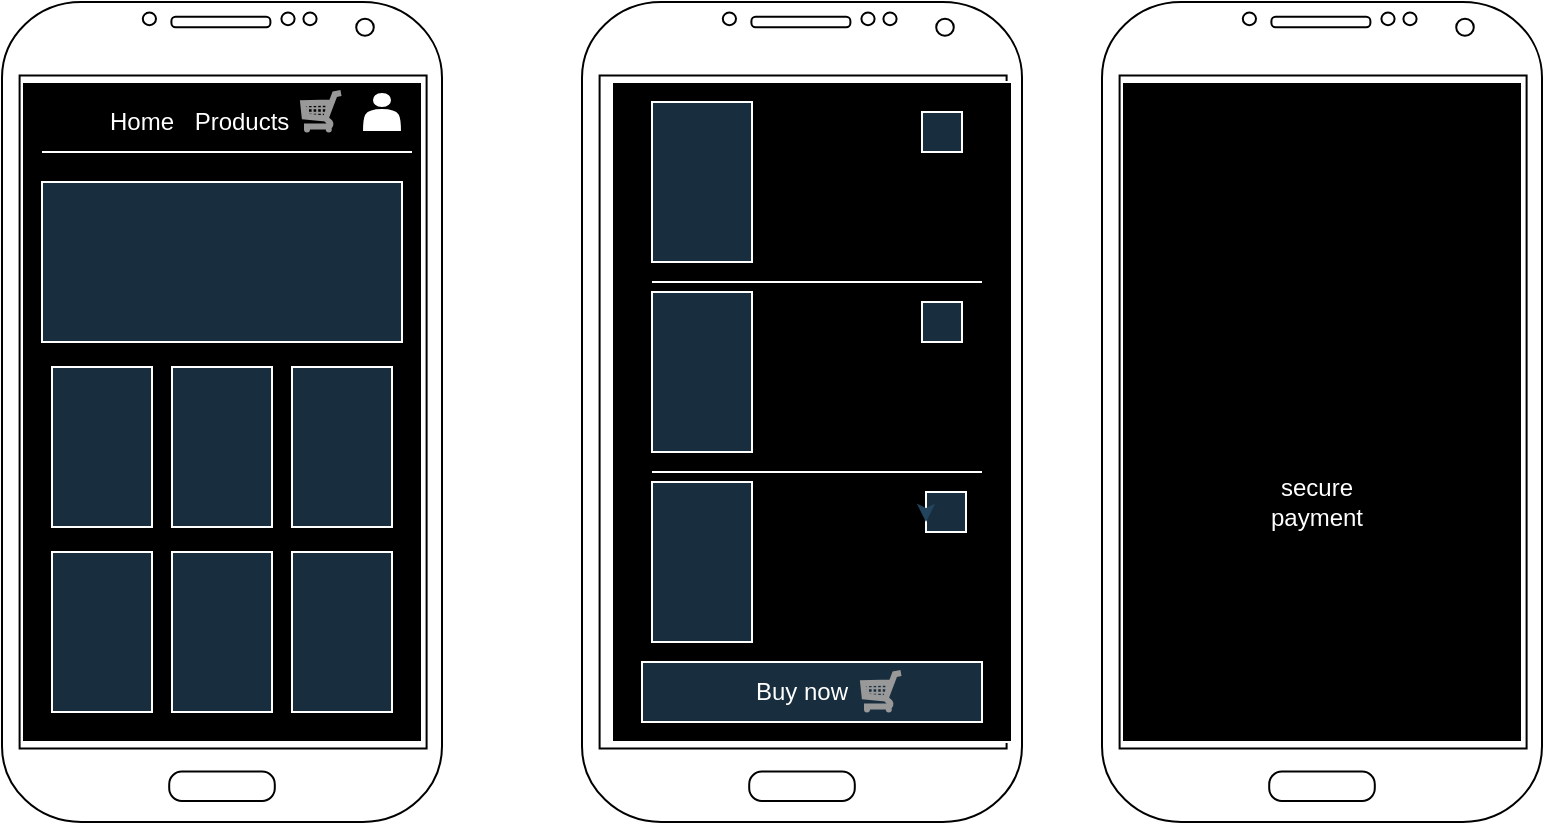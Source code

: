 <mxfile version="24.7.14">
  <diagram name="Página-1" id="kEqLO4y_64c-H2jExwrl">
    <mxGraphModel dx="1050" dy="557" grid="1" gridSize="10" guides="1" tooltips="1" connect="1" arrows="1" fold="1" page="1" pageScale="1" pageWidth="827" pageHeight="1169" math="0" shadow="0">
      <root>
        <mxCell id="0" />
        <mxCell id="1" parent="0" />
        <mxCell id="CfojE60jjAwfTsxuG0kk-13" value="" style="whiteSpace=wrap;html=1;strokeColor=#FFFFFF;fontColor=#FFFFFF;fillColor=#000000;rotation=90;" vertex="1" parent="1">
          <mxGeometry x="-25" y="115" width="330" height="200" as="geometry" />
        </mxCell>
        <mxCell id="CfojE60jjAwfTsxuG0kk-12" value="" style="verticalLabelPosition=bottom;verticalAlign=top;html=1;shadow=0;dashed=0;strokeWidth=1;shape=mxgraph.android.phone2;" vertex="1" parent="1">
          <mxGeometry x="30" y="10" width="220" height="410" as="geometry" />
        </mxCell>
        <mxCell id="CfojE60jjAwfTsxuG0kk-16" value="" style="shape=image;html=1;verticalAlign=top;verticalLabelPosition=bottom;labelBackgroundColor=#ffffff;imageAspect=0;aspect=fixed;image=https://cdn1.iconfinder.com/data/icons/iconoir-vol-3/24/menu-128.png;strokeColor=#FFFFFF;fontColor=#FFFFFF;fillColor=#182E3E;" vertex="1" parent="1">
          <mxGeometry x="50" y="60" width="20" height="20" as="geometry" />
        </mxCell>
        <mxCell id="CfojE60jjAwfTsxuG0kk-17" value="Home" style="text;strokeColor=none;align=center;fillColor=none;html=1;verticalAlign=middle;whiteSpace=wrap;rounded=0;fontColor=#FFFFFF;" vertex="1" parent="1">
          <mxGeometry x="70" y="55" width="60" height="30" as="geometry" />
        </mxCell>
        <mxCell id="CfojE60jjAwfTsxuG0kk-18" value="Products" style="text;strokeColor=none;align=center;fillColor=none;html=1;verticalAlign=middle;whiteSpace=wrap;rounded=0;fontColor=#FFFFFF;" vertex="1" parent="1">
          <mxGeometry x="120" y="55" width="60" height="30" as="geometry" />
        </mxCell>
        <mxCell id="CfojE60jjAwfTsxuG0kk-28" value="" style="endArrow=none;html=1;rounded=0;strokeColor=#FFFFFF;fontFamily=Helvetica;fontSize=12;fontColor=#FFFFFF;labelBackgroundColor=#ffffff;jumpSize=110;" edge="1" parent="1">
          <mxGeometry relative="1" as="geometry">
            <mxPoint x="50" y="85" as="sourcePoint" />
            <mxPoint x="235" y="85" as="targetPoint" />
          </mxGeometry>
        </mxCell>
        <mxCell id="CfojE60jjAwfTsxuG0kk-36" value="" style="rounded=0;whiteSpace=wrap;html=1;strokeColor=#FFFFFF;align=center;verticalAlign=top;fontFamily=Helvetica;fontSize=12;fontColor=#FFFFFF;labelBackgroundColor=#ffffff;fillColor=#182E3E;rotation=90;" vertex="1" parent="1">
          <mxGeometry x="40" y="207.5" width="80" height="50" as="geometry" />
        </mxCell>
        <mxCell id="CfojE60jjAwfTsxuG0kk-42" value="" style="rounded=0;whiteSpace=wrap;html=1;strokeColor=#FFFFFF;align=center;verticalAlign=top;fontFamily=Helvetica;fontSize=12;fontColor=#FFFFFF;labelBackgroundColor=#ffffff;fillColor=#182E3E;rotation=90;" vertex="1" parent="1">
          <mxGeometry x="100" y="207.5" width="80" height="50" as="geometry" />
        </mxCell>
        <mxCell id="CfojE60jjAwfTsxuG0kk-45" value="" style="rounded=0;whiteSpace=wrap;html=1;strokeColor=#FFFFFF;align=center;verticalAlign=top;fontFamily=Helvetica;fontSize=12;fontColor=#FFFFFF;labelBackgroundColor=#ffffff;fillColor=#182E3E;rotation=90;" vertex="1" parent="1">
          <mxGeometry x="40" y="300" width="80" height="50" as="geometry" />
        </mxCell>
        <mxCell id="CfojE60jjAwfTsxuG0kk-48" value="" style="rounded=0;whiteSpace=wrap;html=1;strokeColor=#FFFFFF;align=center;verticalAlign=top;fontFamily=Helvetica;fontSize=12;fontColor=#FFFFFF;labelBackgroundColor=#ffffff;fillColor=#182E3E;rotation=90;" vertex="1" parent="1">
          <mxGeometry x="100" y="300" width="80" height="50" as="geometry" />
        </mxCell>
        <mxCell id="CfojE60jjAwfTsxuG0kk-50" value="" style="rounded=0;whiteSpace=wrap;html=1;strokeColor=#FFFFFF;align=center;verticalAlign=top;fontFamily=Helvetica;fontSize=12;fontColor=#FFFFFF;labelBackgroundColor=#ffffff;fillColor=#182E3E;" vertex="1" parent="1">
          <mxGeometry x="50" y="100" width="180" height="80" as="geometry" />
        </mxCell>
        <mxCell id="CfojE60jjAwfTsxuG0kk-51" value="" style="verticalLabelPosition=bottom;shadow=0;dashed=0;align=center;html=1;verticalAlign=top;strokeWidth=1;shape=mxgraph.mockup.misc.shoppingCart;strokeColor=#999999;fontFamily=Helvetica;fontSize=12;fontColor=#FFFFFF;labelBackgroundColor=#ffffff;fillColor=#182E3E;" vertex="1" parent="1">
          <mxGeometry x="180" y="55" width="20" height="20" as="geometry" />
        </mxCell>
        <mxCell id="CfojE60jjAwfTsxuG0kk-52" value="" style="shape=actor;whiteSpace=wrap;html=1;align=center;verticalAlign=top;fontFamily=Helvetica;fontSize=12;labelBackgroundColor=#ffffff;" vertex="1" parent="1">
          <mxGeometry x="210" y="55" width="20" height="20" as="geometry" />
        </mxCell>
        <mxCell id="CfojE60jjAwfTsxuG0kk-53" value="" style="rounded=0;whiteSpace=wrap;html=1;strokeColor=#FFFFFF;align=center;verticalAlign=top;fontFamily=Helvetica;fontSize=12;fontColor=#FFFFFF;labelBackgroundColor=#ffffff;fillColor=#182E3E;rotation=90;" vertex="1" parent="1">
          <mxGeometry x="160" y="300" width="80" height="50" as="geometry" />
        </mxCell>
        <mxCell id="CfojE60jjAwfTsxuG0kk-54" value="" style="rounded=0;whiteSpace=wrap;html=1;strokeColor=#FFFFFF;align=center;verticalAlign=top;fontFamily=Helvetica;fontSize=12;fontColor=#FFFFFF;labelBackgroundColor=#ffffff;fillColor=#182E3E;rotation=90;" vertex="1" parent="1">
          <mxGeometry x="160" y="207.5" width="80" height="50" as="geometry" />
        </mxCell>
        <mxCell id="CfojE60jjAwfTsxuG0kk-55" value="" style="verticalLabelPosition=bottom;verticalAlign=top;html=1;shadow=0;dashed=0;strokeWidth=1;shape=mxgraph.android.phone2;" vertex="1" parent="1">
          <mxGeometry x="320" y="10" width="220" height="410" as="geometry" />
        </mxCell>
        <mxCell id="CfojE60jjAwfTsxuG0kk-57" value="" style="whiteSpace=wrap;html=1;strokeColor=#FFFFFF;fontColor=#FFFFFF;fillColor=#000000;rotation=90;" vertex="1" parent="1">
          <mxGeometry x="270" y="115" width="330" height="200" as="geometry" />
        </mxCell>
        <mxCell id="CfojE60jjAwfTsxuG0kk-58" value="" style="rounded=0;whiteSpace=wrap;html=1;strokeColor=#FFFFFF;align=center;verticalAlign=top;fontFamily=Helvetica;fontSize=12;fontColor=#FFFFFF;labelBackgroundColor=#ffffff;fillColor=#182E3E;rotation=90;" vertex="1" parent="1">
          <mxGeometry x="340" y="75" width="80" height="50" as="geometry" />
        </mxCell>
        <mxCell id="CfojE60jjAwfTsxuG0kk-60" value="" style="rounded=0;whiteSpace=wrap;html=1;strokeColor=#FFFFFF;align=center;verticalAlign=top;fontFamily=Helvetica;fontSize=12;fontColor=#FFFFFF;labelBackgroundColor=#ffffff;fillColor=#182E3E;rotation=90;" vertex="1" parent="1">
          <mxGeometry x="340" y="170" width="80" height="50" as="geometry" />
        </mxCell>
        <mxCell id="CfojE60jjAwfTsxuG0kk-61" value="" style="rounded=0;whiteSpace=wrap;html=1;strokeColor=#FFFFFF;align=center;verticalAlign=top;fontFamily=Helvetica;fontSize=12;fontColor=#FFFFFF;labelBackgroundColor=#ffffff;fillColor=#182E3E;rotation=90;" vertex="1" parent="1">
          <mxGeometry x="340" y="265" width="80" height="50" as="geometry" />
        </mxCell>
        <mxCell id="CfojE60jjAwfTsxuG0kk-71" value="Home" style="text;strokeColor=none;align=center;fillColor=none;html=1;verticalAlign=middle;whiteSpace=wrap;rounded=0;fontColor=#FFFFFF;" vertex="1" parent="1">
          <mxGeometry x="590" y="300" width="60" height="30" as="geometry" />
        </mxCell>
        <mxCell id="CfojE60jjAwfTsxuG0kk-72" value="" style="rounded=0;whiteSpace=wrap;html=1;strokeColor=#FFFFFF;align=center;verticalAlign=top;fontFamily=Helvetica;fontSize=12;fontColor=#FFFFFF;labelBackgroundColor=#ffffff;fillColor=#182E3E;" vertex="1" parent="1">
          <mxGeometry x="350" y="340" width="170" height="30" as="geometry" />
        </mxCell>
        <mxCell id="CfojE60jjAwfTsxuG0kk-74" value="Buy now" style="text;strokeColor=none;align=center;fillColor=none;html=1;verticalAlign=middle;whiteSpace=wrap;rounded=0;fontColor=#FFFFFF;" vertex="1" parent="1">
          <mxGeometry x="400" y="340" width="60" height="30" as="geometry" />
        </mxCell>
        <mxCell id="CfojE60jjAwfTsxuG0kk-75" value="" style="verticalLabelPosition=bottom;shadow=0;dashed=0;align=center;html=1;verticalAlign=top;strokeWidth=1;shape=mxgraph.mockup.misc.shoppingCart;strokeColor=#999999;fontFamily=Helvetica;fontSize=12;fontColor=#FFFFFF;labelBackgroundColor=#ffffff;fillColor=#182E3E;" vertex="1" parent="1">
          <mxGeometry x="460" y="345" width="20" height="20" as="geometry" />
        </mxCell>
        <mxCell id="CfojE60jjAwfTsxuG0kk-76" value="" style="whiteSpace=wrap;html=1;aspect=fixed;strokeColor=#FFFFFF;align=center;verticalAlign=top;fontFamily=Helvetica;fontSize=12;fontColor=#FFFFFF;labelBackgroundColor=#ffffff;fillColor=#182E3E;" vertex="1" parent="1">
          <mxGeometry x="490" y="65" width="20" height="20" as="geometry" />
        </mxCell>
        <mxCell id="CfojE60jjAwfTsxuG0kk-77" value="" style="whiteSpace=wrap;html=1;aspect=fixed;strokeColor=#FFFFFF;align=center;verticalAlign=top;fontFamily=Helvetica;fontSize=12;fontColor=#FFFFFF;labelBackgroundColor=#ffffff;fillColor=#182E3E;" vertex="1" parent="1">
          <mxGeometry x="490" y="160" width="20" height="20" as="geometry" />
        </mxCell>
        <mxCell id="CfojE60jjAwfTsxuG0kk-78" value="" style="whiteSpace=wrap;html=1;aspect=fixed;strokeColor=#FFFFFF;align=center;verticalAlign=top;fontFamily=Helvetica;fontSize=12;fontColor=#FFFFFF;labelBackgroundColor=#ffffff;fillColor=#182E3E;" vertex="1" parent="1">
          <mxGeometry x="492" y="255" width="20" height="20" as="geometry" />
        </mxCell>
        <mxCell id="CfojE60jjAwfTsxuG0kk-79" style="edgeStyle=orthogonalEdgeStyle;rounded=0;orthogonalLoop=1;jettySize=auto;html=1;exitX=0;exitY=0.5;exitDx=0;exitDy=0;entryX=0;entryY=0.75;entryDx=0;entryDy=0;strokeColor=#23445D;fontFamily=Helvetica;fontSize=12;fontColor=#FFFFFF;labelBackgroundColor=#ffffff;" edge="1" parent="1" source="CfojE60jjAwfTsxuG0kk-78" target="CfojE60jjAwfTsxuG0kk-78">
          <mxGeometry relative="1" as="geometry" />
        </mxCell>
        <mxCell id="CfojE60jjAwfTsxuG0kk-82" value="" style="shape=image;html=1;verticalAlign=top;verticalLabelPosition=bottom;labelBackgroundColor=#ffffff;imageAspect=0;aspect=fixed;image=https://cdn4.iconfinder.com/data/icons/meBaze-Freebies/128/ok.png;strokeColor=#FFFFFF;align=center;fontFamily=Helvetica;fontSize=12;fontColor=#FFFFFF;fillColor=#182E3E;" vertex="1" parent="1">
          <mxGeometry x="492" y="246" width="28" height="28" as="geometry" />
        </mxCell>
        <mxCell id="CfojE60jjAwfTsxuG0kk-83" value="" style="shape=image;html=1;verticalAlign=top;verticalLabelPosition=bottom;labelBackgroundColor=#ffffff;imageAspect=0;aspect=fixed;image=https://cdn4.iconfinder.com/data/icons/meBaze-Freebies/128/ok.png;strokeColor=#FFFFFF;align=center;fontFamily=Helvetica;fontSize=12;fontColor=#FFFFFF;fillColor=#182E3E;" vertex="1" parent="1">
          <mxGeometry x="490" y="152" width="28" height="28" as="geometry" />
        </mxCell>
        <mxCell id="CfojE60jjAwfTsxuG0kk-84" value="" style="shape=image;html=1;verticalAlign=top;verticalLabelPosition=bottom;labelBackgroundColor=#ffffff;imageAspect=0;aspect=fixed;image=https://cdn4.iconfinder.com/data/icons/meBaze-Freebies/128/ok.png;strokeColor=#FFFFFF;align=center;fontFamily=Helvetica;fontSize=12;fontColor=#FFFFFF;fillColor=#182E3E;" vertex="1" parent="1">
          <mxGeometry x="492" y="57" width="28" height="28" as="geometry" />
        </mxCell>
        <mxCell id="CfojE60jjAwfTsxuG0kk-92" value="" style="whiteSpace=wrap;html=1;strokeColor=#FFFFFF;fontColor=#FFFFFF;fillColor=#000000;rotation=90;" vertex="1" parent="1">
          <mxGeometry x="525" y="115" width="330" height="200" as="geometry" />
        </mxCell>
        <mxCell id="CfojE60jjAwfTsxuG0kk-94" value="" style="verticalLabelPosition=bottom;verticalAlign=top;html=1;shadow=0;dashed=0;strokeWidth=1;shape=mxgraph.android.phone2;" vertex="1" parent="1">
          <mxGeometry x="580" y="10" width="220" height="410" as="geometry" />
        </mxCell>
        <mxCell id="CfojE60jjAwfTsxuG0kk-95" value="" style="shape=image;html=1;verticalAlign=top;verticalLabelPosition=bottom;labelBackgroundColor=#ffffff;imageAspect=0;aspect=fixed;image=https://cdn1.iconfinder.com/data/icons/iconoir-vol-3/24/qr-code-128.png;strokeColor=#FFFFFF;align=center;fontFamily=Helvetica;fontSize=12;fontColor=#FFFFFF;fillColor=#182E3E;" vertex="1" parent="1">
          <mxGeometry x="620" y="102.5" width="135" height="135" as="geometry" />
        </mxCell>
        <mxCell id="CfojE60jjAwfTsxuG0kk-96" value="" style="shape=image;html=1;verticalAlign=top;verticalLabelPosition=bottom;labelBackgroundColor=#ffffff;imageAspect=0;aspect=fixed;image=https://cdn0.iconfinder.com/data/icons/evericons-24px-vol-2/24/shield-ok-128.png;strokeColor=#FFFFFF;align=center;fontFamily=Helvetica;fontSize=12;fontColor=#FFFFFF;fillColor=#182E3E;" vertex="1" parent="1">
          <mxGeometry x="658.5" y="282" width="58" height="58" as="geometry" />
        </mxCell>
        <mxCell id="CfojE60jjAwfTsxuG0kk-97" value="secure payment" style="text;strokeColor=none;align=center;fillColor=none;html=1;verticalAlign=middle;whiteSpace=wrap;rounded=0;fontColor=#FFFFFF;" vertex="1" parent="1">
          <mxGeometry x="650" y="245" width="75" height="30" as="geometry" />
        </mxCell>
        <mxCell id="CfojE60jjAwfTsxuG0kk-99" value="" style="endArrow=none;html=1;rounded=0;strokeColor=#FFFFFF;fontFamily=Helvetica;fontSize=12;fontColor=#FFFFFF;labelBackgroundColor=#ffffff;jumpSize=110;" edge="1" parent="1">
          <mxGeometry relative="1" as="geometry">
            <mxPoint x="355" y="150" as="sourcePoint" />
            <mxPoint x="520" y="150" as="targetPoint" />
          </mxGeometry>
        </mxCell>
        <mxCell id="CfojE60jjAwfTsxuG0kk-100" value="" style="endArrow=none;html=1;rounded=0;strokeColor=#FFFFFF;fontFamily=Helvetica;fontSize=12;fontColor=#FFFFFF;labelBackgroundColor=#ffffff;jumpSize=110;" edge="1" parent="1">
          <mxGeometry relative="1" as="geometry">
            <mxPoint x="355" y="245" as="sourcePoint" />
            <mxPoint x="520" y="245" as="targetPoint" />
          </mxGeometry>
        </mxCell>
      </root>
    </mxGraphModel>
  </diagram>
</mxfile>
